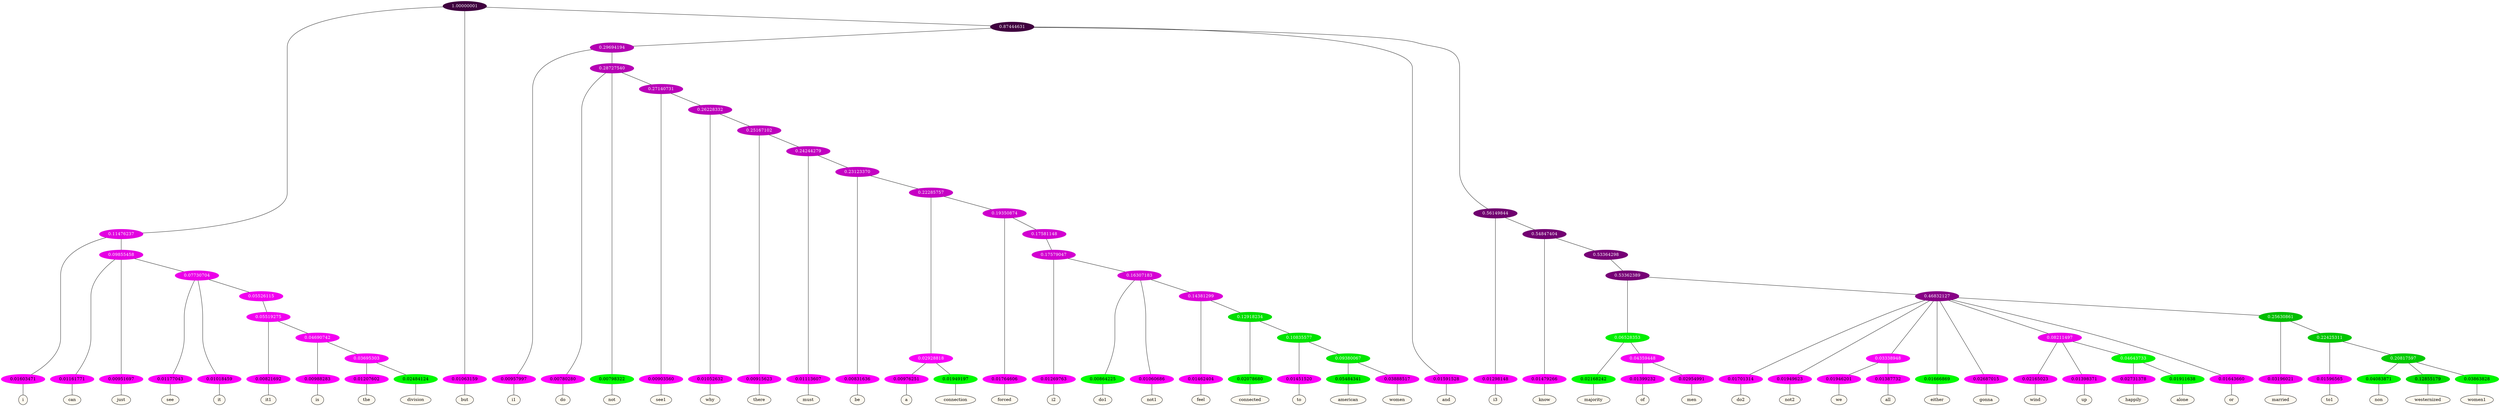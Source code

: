 graph {
	node [format=png height=0.15 nodesep=0.001 ordering=out overlap=prism overlap_scaling=0.01 ranksep=0.001 ratio=0.2 style=filled width=0.15]
	{
		rank=same
		a_w_4 [label=i color=black fillcolor=floralwhite style="filled,solid"]
		a_w_9 [label=can color=black fillcolor=floralwhite style="filled,solid"]
		a_w_10 [label=just color=black fillcolor=floralwhite style="filled,solid"]
		a_w_16 [label=see color=black fillcolor=floralwhite style="filled,solid"]
		a_w_17 [label=it color=black fillcolor=floralwhite style="filled,solid"]
		a_w_28 [label=it1 color=black fillcolor=floralwhite style="filled,solid"]
		a_w_34 [label=is color=black fillcolor=floralwhite style="filled,solid"]
		a_w_48 [label=the color=black fillcolor=floralwhite style="filled,solid"]
		a_w_49 [label=division color=black fillcolor=floralwhite style="filled,solid"]
		a_w_2 [label=but color=black fillcolor=floralwhite style="filled,solid"]
		a_w_12 [label=i1 color=black fillcolor=floralwhite style="filled,solid"]
		a_w_19 [label=do color=black fillcolor=floralwhite style="filled,solid"]
		a_w_20 [label=not color=black fillcolor=floralwhite style="filled,solid"]
		a_w_25 [label=see1 color=black fillcolor=floralwhite style="filled,solid"]
		a_w_30 [label=why color=black fillcolor=floralwhite style="filled,solid"]
		a_w_36 [label=there color=black fillcolor=floralwhite style="filled,solid"]
		a_w_50 [label=must color=black fillcolor=floralwhite style="filled,solid"]
		a_w_61 [label=be color=black fillcolor=floralwhite style="filled,solid"]
		a_w_72 [label=a color=black fillcolor=floralwhite style="filled,solid"]
		a_w_73 [label=connection color=black fillcolor=floralwhite style="filled,solid"]
		a_w_74 [label=forced color=black fillcolor=floralwhite style="filled,solid"]
		a_w_77 [label=i2 color=black fillcolor=floralwhite style="filled,solid"]
		a_w_79 [label=do1 color=black fillcolor=floralwhite style="filled,solid"]
		a_w_80 [label=not1 color=black fillcolor=floralwhite style="filled,solid"]
		a_w_82 [label=feel color=black fillcolor=floralwhite style="filled,solid"]
		a_w_84 [label=connected color=black fillcolor=floralwhite style="filled,solid"]
		a_w_86 [label=to color=black fillcolor=floralwhite style="filled,solid"]
		a_w_88 [label=american color=black fillcolor=floralwhite style="filled,solid"]
		a_w_89 [label=women color=black fillcolor=floralwhite style="filled,solid"]
		a_w_7 [label=and color=black fillcolor=floralwhite style="filled,solid"]
		a_w_14 [label=i3 color=black fillcolor=floralwhite style="filled,solid"]
		a_w_22 [label=know color=black fillcolor=floralwhite style="filled,solid"]
		a_w_38 [label=majority color=black fillcolor=floralwhite style="filled,solid"]
		a_w_52 [label=of color=black fillcolor=floralwhite style="filled,solid"]
		a_w_53 [label=men color=black fillcolor=floralwhite style="filled,solid"]
		a_w_40 [label=do2 color=black fillcolor=floralwhite style="filled,solid"]
		a_w_41 [label=not2 color=black fillcolor=floralwhite style="filled,solid"]
		a_w_54 [label=we color=black fillcolor=floralwhite style="filled,solid"]
		a_w_55 [label=all color=black fillcolor=floralwhite style="filled,solid"]
		a_w_43 [label=either color=black fillcolor=floralwhite style="filled,solid"]
		a_w_44 [label=gonna color=black fillcolor=floralwhite style="filled,solid"]
		a_w_56 [label=wind color=black fillcolor=floralwhite style="filled,solid"]
		a_w_57 [label=up color=black fillcolor=floralwhite style="filled,solid"]
		a_w_63 [label=happily color=black fillcolor=floralwhite style="filled,solid"]
		a_w_64 [label=alone color=black fillcolor=floralwhite style="filled,solid"]
		a_w_46 [label=or color=black fillcolor=floralwhite style="filled,solid"]
		a_w_59 [label=married color=black fillcolor=floralwhite style="filled,solid"]
		a_w_65 [label=to1 color=black fillcolor=floralwhite style="filled,solid"]
		a_w_69 [label=non color=black fillcolor=floralwhite style="filled,solid"]
		a_w_70 [label=westernized color=black fillcolor=floralwhite style="filled,solid"]
		a_w_71 [label=women1 color=black fillcolor=floralwhite style="filled,solid"]
	}
	a_n_4 -- a_w_4
	a_n_9 -- a_w_9
	a_n_10 -- a_w_10
	a_n_16 -- a_w_16
	a_n_17 -- a_w_17
	a_n_28 -- a_w_28
	a_n_34 -- a_w_34
	a_n_48 -- a_w_48
	a_n_49 -- a_w_49
	a_n_2 -- a_w_2
	a_n_12 -- a_w_12
	a_n_19 -- a_w_19
	a_n_20 -- a_w_20
	a_n_25 -- a_w_25
	a_n_30 -- a_w_30
	a_n_36 -- a_w_36
	a_n_50 -- a_w_50
	a_n_61 -- a_w_61
	a_n_72 -- a_w_72
	a_n_73 -- a_w_73
	a_n_74 -- a_w_74
	a_n_77 -- a_w_77
	a_n_79 -- a_w_79
	a_n_80 -- a_w_80
	a_n_82 -- a_w_82
	a_n_84 -- a_w_84
	a_n_86 -- a_w_86
	a_n_88 -- a_w_88
	a_n_89 -- a_w_89
	a_n_7 -- a_w_7
	a_n_14 -- a_w_14
	a_n_22 -- a_w_22
	a_n_38 -- a_w_38
	a_n_52 -- a_w_52
	a_n_53 -- a_w_53
	a_n_40 -- a_w_40
	a_n_41 -- a_w_41
	a_n_54 -- a_w_54
	a_n_55 -- a_w_55
	a_n_43 -- a_w_43
	a_n_44 -- a_w_44
	a_n_56 -- a_w_56
	a_n_57 -- a_w_57
	a_n_63 -- a_w_63
	a_n_64 -- a_w_64
	a_n_46 -- a_w_46
	a_n_59 -- a_w_59
	a_n_65 -- a_w_65
	a_n_69 -- a_w_69
	a_n_70 -- a_w_70
	a_n_71 -- a_w_71
	{
		rank=same
		a_n_4 [label=0.01603471 color="0.835 1.000 0.984" fontcolor=black]
		a_n_9 [label=0.01161771 color="0.835 1.000 0.988" fontcolor=black]
		a_n_10 [label=0.00951697 color="0.835 1.000 0.990" fontcolor=black]
		a_n_16 [label=0.01177043 color="0.835 1.000 0.988" fontcolor=black]
		a_n_17 [label=0.01018459 color="0.835 1.000 0.990" fontcolor=black]
		a_n_28 [label=0.00821692 color="0.835 1.000 0.992" fontcolor=black]
		a_n_34 [label=0.00988283 color="0.835 1.000 0.990" fontcolor=black]
		a_n_48 [label=0.01207602 color="0.835 1.000 0.988" fontcolor=black]
		a_n_49 [label=0.02484124 color="0.334 1.000 0.975" fontcolor=black]
		a_n_2 [label=0.01063159 color="0.835 1.000 0.989" fontcolor=black]
		a_n_12 [label=0.00957997 color="0.835 1.000 0.990" fontcolor=black]
		a_n_19 [label=0.00780280 color="0.835 1.000 0.992" fontcolor=black]
		a_n_20 [label=0.00798322 color="0.334 1.000 0.992" fontcolor=black]
		a_n_25 [label=0.00903560 color="0.835 1.000 0.991" fontcolor=black]
		a_n_30 [label=0.01052632 color="0.835 1.000 0.989" fontcolor=black]
		a_n_36 [label=0.00915623 color="0.835 1.000 0.991" fontcolor=black]
		a_n_50 [label=0.01113607 color="0.835 1.000 0.989" fontcolor=black]
		a_n_61 [label=0.00831636 color="0.835 1.000 0.992" fontcolor=black]
		a_n_72 [label=0.00976251 color="0.835 1.000 0.990" fontcolor=black]
		a_n_73 [label=0.01949197 color="0.334 1.000 0.981" fontcolor=black]
		a_n_74 [label=0.01764606 color="0.835 1.000 0.982" fontcolor=black]
		a_n_77 [label=0.01269763 color="0.835 1.000 0.987" fontcolor=black]
		a_n_79 [label=0.00864225 color="0.334 1.000 0.991" fontcolor=black]
		a_n_80 [label=0.01060686 color="0.835 1.000 0.989" fontcolor=black]
		a_n_82 [label=0.01462404 color="0.835 1.000 0.985" fontcolor=black]
		a_n_84 [label=0.02078680 color="0.334 1.000 0.979" fontcolor=black]
		a_n_86 [label=0.01451520 color="0.835 1.000 0.985" fontcolor=black]
		a_n_88 [label=0.05484341 color="0.334 1.000 0.945" fontcolor=black]
		a_n_89 [label=0.03888517 color="0.835 1.000 0.961" fontcolor=black]
		a_n_7 [label=0.01591528 color="0.835 1.000 0.984" fontcolor=black]
		a_n_14 [label=0.01298148 color="0.835 1.000 0.987" fontcolor=black]
		a_n_22 [label=0.01479266 color="0.835 1.000 0.985" fontcolor=black]
		a_n_38 [label=0.02168242 color="0.334 1.000 0.978" fontcolor=black]
		a_n_52 [label=0.01399232 color="0.835 1.000 0.986" fontcolor=black]
		a_n_53 [label=0.02954991 color="0.835 1.000 0.970" fontcolor=black]
		a_n_40 [label=0.01701314 color="0.835 1.000 0.983" fontcolor=black]
		a_n_41 [label=0.01949623 color="0.835 1.000 0.981" fontcolor=black]
		a_n_54 [label=0.01946201 color="0.835 1.000 0.981" fontcolor=black]
		a_n_55 [label=0.01387732 color="0.835 1.000 0.986" fontcolor=black]
		a_n_43 [label=0.01666869 color="0.334 1.000 0.983" fontcolor=black]
		a_n_44 [label=0.02687015 color="0.835 1.000 0.973" fontcolor=black]
		a_n_56 [label=0.02165023 color="0.835 1.000 0.978" fontcolor=black]
		a_n_57 [label=0.01398371 color="0.835 1.000 0.986" fontcolor=black]
		a_n_63 [label=0.02731378 color="0.835 1.000 0.973" fontcolor=black]
		a_n_64 [label=0.01911638 color="0.334 1.000 0.981" fontcolor=black]
		a_n_46 [label=0.01643660 color="0.835 1.000 0.984" fontcolor=black]
		a_n_59 [label=0.03196021 color="0.835 1.000 0.968" fontcolor=black]
		a_n_65 [label=0.01596565 color="0.835 1.000 0.984" fontcolor=black]
		a_n_69 [label=0.04083871 color="0.334 1.000 0.959" fontcolor=black]
		a_n_70 [label=0.12855179 color="0.334 1.000 0.871" fontcolor=black]
		a_n_71 [label=0.03863828 color="0.334 1.000 0.961" fontcolor=black]
	}
	a_n_0 [label=1.00000001 color="0.835 1.000 0.250" fontcolor=grey99]
	a_n_1 [label=0.11476237 color="0.835 1.000 0.885" fontcolor=grey99]
	a_n_0 -- a_n_1
	a_n_0 -- a_n_2
	a_n_3 [label=0.87444631 color="0.835 1.000 0.250" fontcolor=grey99]
	a_n_0 -- a_n_3
	a_n_1 -- a_n_4
	a_n_5 [label=0.09855458 color="0.835 1.000 0.901" fontcolor=grey99]
	a_n_1 -- a_n_5
	a_n_6 [label=0.29694194 color="0.835 1.000 0.703" fontcolor=grey99]
	a_n_3 -- a_n_6
	a_n_3 -- a_n_7
	a_n_8 [label=0.56149844 color="0.835 1.000 0.439" fontcolor=grey99]
	a_n_3 -- a_n_8
	a_n_5 -- a_n_9
	a_n_5 -- a_n_10
	a_n_11 [label=0.07730704 color="0.835 1.000 0.923" fontcolor=grey99]
	a_n_5 -- a_n_11
	a_n_6 -- a_n_12
	a_n_13 [label=0.28727540 color="0.835 1.000 0.713" fontcolor=grey99]
	a_n_6 -- a_n_13
	a_n_8 -- a_n_14
	a_n_15 [label=0.54847404 color="0.835 1.000 0.452" fontcolor=grey99]
	a_n_8 -- a_n_15
	a_n_11 -- a_n_16
	a_n_11 -- a_n_17
	a_n_18 [label=0.05526115 color="0.835 1.000 0.945" fontcolor=grey99]
	a_n_11 -- a_n_18
	a_n_13 -- a_n_19
	a_n_13 -- a_n_20
	a_n_21 [label=0.27140731 color="0.835 1.000 0.729" fontcolor=grey99]
	a_n_13 -- a_n_21
	a_n_15 -- a_n_22
	a_n_23 [label=0.53364298 color="0.835 1.000 0.466" fontcolor=grey99]
	a_n_15 -- a_n_23
	a_n_24 [label=0.05519275 color="0.835 1.000 0.945" fontcolor=grey99]
	a_n_18 -- a_n_24
	a_n_21 -- a_n_25
	a_n_26 [label=0.26228332 color="0.835 1.000 0.738" fontcolor=grey99]
	a_n_21 -- a_n_26
	a_n_27 [label=0.53362389 color="0.835 1.000 0.466" fontcolor=grey99]
	a_n_23 -- a_n_27
	a_n_24 -- a_n_28
	a_n_29 [label=0.04690742 color="0.835 1.000 0.953" fontcolor=grey99]
	a_n_24 -- a_n_29
	a_n_26 -- a_n_30
	a_n_31 [label=0.25167102 color="0.835 1.000 0.748" fontcolor=grey99]
	a_n_26 -- a_n_31
	a_n_32 [label=0.06528353 color="0.334 1.000 0.935" fontcolor=grey99]
	a_n_27 -- a_n_32
	a_n_33 [label=0.46832127 color="0.835 1.000 0.532" fontcolor=grey99]
	a_n_27 -- a_n_33
	a_n_29 -- a_n_34
	a_n_35 [label=0.03695303 color="0.835 1.000 0.963" fontcolor=grey99]
	a_n_29 -- a_n_35
	a_n_31 -- a_n_36
	a_n_37 [label=0.24244279 color="0.835 1.000 0.758" fontcolor=grey99]
	a_n_31 -- a_n_37
	a_n_32 -- a_n_38
	a_n_39 [label=0.04359448 color="0.835 1.000 0.956" fontcolor=grey99]
	a_n_32 -- a_n_39
	a_n_33 -- a_n_40
	a_n_33 -- a_n_41
	a_n_42 [label=0.03338948 color="0.835 1.000 0.967" fontcolor=grey99]
	a_n_33 -- a_n_42
	a_n_33 -- a_n_43
	a_n_33 -- a_n_44
	a_n_45 [label=0.08211497 color="0.835 1.000 0.918" fontcolor=grey99]
	a_n_33 -- a_n_45
	a_n_33 -- a_n_46
	a_n_47 [label=0.25630861 color="0.334 1.000 0.744" fontcolor=grey99]
	a_n_33 -- a_n_47
	a_n_35 -- a_n_48
	a_n_35 -- a_n_49
	a_n_37 -- a_n_50
	a_n_51 [label=0.23123370 color="0.835 1.000 0.769" fontcolor=grey99]
	a_n_37 -- a_n_51
	a_n_39 -- a_n_52
	a_n_39 -- a_n_53
	a_n_42 -- a_n_54
	a_n_42 -- a_n_55
	a_n_45 -- a_n_56
	a_n_45 -- a_n_57
	a_n_58 [label=0.04643733 color="0.334 1.000 0.954" fontcolor=grey99]
	a_n_45 -- a_n_58
	a_n_47 -- a_n_59
	a_n_60 [label=0.22425311 color="0.334 1.000 0.776" fontcolor=grey99]
	a_n_47 -- a_n_60
	a_n_51 -- a_n_61
	a_n_62 [label=0.22285757 color="0.835 1.000 0.777" fontcolor=grey99]
	a_n_51 -- a_n_62
	a_n_58 -- a_n_63
	a_n_58 -- a_n_64
	a_n_60 -- a_n_65
	a_n_66 [label=0.20817597 color="0.334 1.000 0.792" fontcolor=grey99]
	a_n_60 -- a_n_66
	a_n_67 [label=0.02928818 color="0.835 1.000 0.971" fontcolor=grey99]
	a_n_62 -- a_n_67
	a_n_68 [label=0.19350874 color="0.835 1.000 0.806" fontcolor=grey99]
	a_n_62 -- a_n_68
	a_n_66 -- a_n_69
	a_n_66 -- a_n_70
	a_n_66 -- a_n_71
	a_n_67 -- a_n_72
	a_n_67 -- a_n_73
	a_n_68 -- a_n_74
	a_n_75 [label=0.17581148 color="0.835 1.000 0.824" fontcolor=grey99]
	a_n_68 -- a_n_75
	a_n_76 [label=0.17579047 color="0.835 1.000 0.824" fontcolor=grey99]
	a_n_75 -- a_n_76
	a_n_76 -- a_n_77
	a_n_78 [label=0.16307183 color="0.835 1.000 0.837" fontcolor=grey99]
	a_n_76 -- a_n_78
	a_n_78 -- a_n_79
	a_n_78 -- a_n_80
	a_n_81 [label=0.14381299 color="0.835 1.000 0.856" fontcolor=grey99]
	a_n_78 -- a_n_81
	a_n_81 -- a_n_82
	a_n_83 [label=0.12918234 color="0.334 1.000 0.871" fontcolor=grey99]
	a_n_81 -- a_n_83
	a_n_83 -- a_n_84
	a_n_85 [label=0.10835577 color="0.334 1.000 0.892" fontcolor=grey99]
	a_n_83 -- a_n_85
	a_n_85 -- a_n_86
	a_n_87 [label=0.09380067 color="0.334 1.000 0.906" fontcolor=grey99]
	a_n_85 -- a_n_87
	a_n_87 -- a_n_88
	a_n_87 -- a_n_89
}
